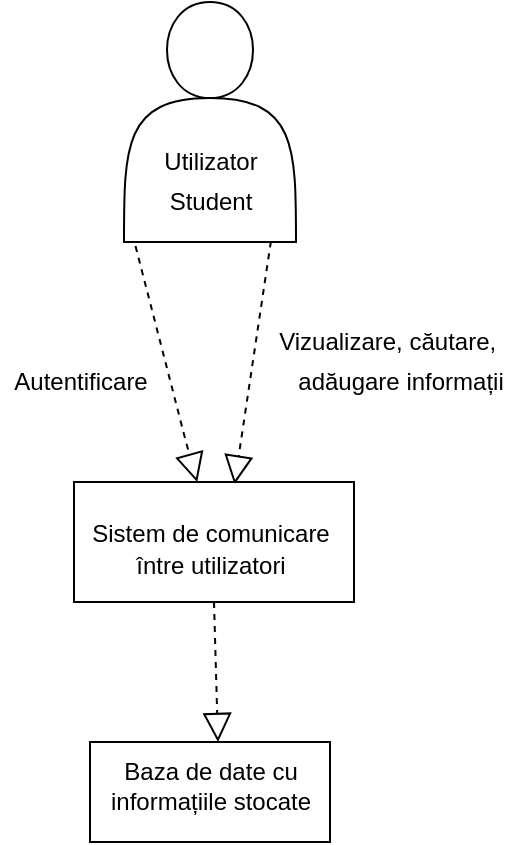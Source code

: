 <mxfile version="12.2.7" type="google" pages="1"><diagram id="r6vWjEZynARigfMeo6RU" name="Page-1"><mxGraphModel dx="1006" dy="1621" grid="1" gridSize="10" guides="1" tooltips="1" connect="1" arrows="1" fold="1" page="1" pageScale="1" pageWidth="827" pageHeight="1169" math="0" shadow="0"><root><mxCell id="0"/><mxCell id="1" parent="0"/><mxCell id="lmoFJsOrD1l6qGAXfMpC-7" value="" style="shape=actor;whiteSpace=wrap;html=1;" parent="1" vertex="1"><mxGeometry x="345" y="-1080" width="86" height="120" as="geometry"/></mxCell><mxCell id="lmoFJsOrD1l6qGAXfMpC-15" value="Autentificare" style="text;html=1;resizable=0;autosize=1;align=center;verticalAlign=middle;points=[];fillColor=none;strokeColor=none;rounded=0;" parent="1" vertex="1"><mxGeometry x="283" y="-900" width="80" height="20" as="geometry"/></mxCell><mxCell id="lmoFJsOrD1l6qGAXfMpC-17" value="" style="endArrow=block;dashed=1;endFill=0;endSize=12;html=1;exitX=0.067;exitY=1.017;exitDx=0;exitDy=0;exitPerimeter=0;" parent="1" source="lmoFJsOrD1l6qGAXfMpC-7" target="lmoFJsOrD1l6qGAXfMpC-20" edge="1"><mxGeometry width="160" relative="1" as="geometry"><mxPoint x="376" y="-910" as="sourcePoint"/><mxPoint x="382.545" y="-830" as="targetPoint"/><Array as="points"><mxPoint x="376" y="-860"/></Array></mxGeometry></mxCell><mxCell id="lmoFJsOrD1l6qGAXfMpC-18" value="" style="endArrow=block;dashed=1;endFill=0;endSize=12;html=1;entryX=0.573;entryY=0.02;entryDx=0;entryDy=0;entryPerimeter=0;exitX=0.854;exitY=0.998;exitDx=0;exitDy=0;exitPerimeter=0;" parent="1" target="lmoFJsOrD1l6qGAXfMpC-20" edge="1" source="lmoFJsOrD1l6qGAXfMpC-7"><mxGeometry width="160" relative="1" as="geometry"><mxPoint x="412.5" y="-940" as="sourcePoint"/><mxPoint x="393" y="-820" as="targetPoint"/></mxGeometry></mxCell><mxCell id="lmoFJsOrD1l6qGAXfMpC-19" value="" style="endArrow=block;dashed=1;endFill=0;endSize=12;html=1;exitX=0.5;exitY=1;exitDx=0;exitDy=0;" parent="1" source="lmoFJsOrD1l6qGAXfMpC-20" edge="1"><mxGeometry width="160" relative="1" as="geometry"><mxPoint x="388" y="-780" as="sourcePoint"/><mxPoint x="392" y="-710" as="targetPoint"/></mxGeometry></mxCell><mxCell id="lmoFJsOrD1l6qGAXfMpC-20" value="" style="rounded=0;whiteSpace=wrap;html=1;" parent="1" vertex="1"><mxGeometry x="320" y="-840" width="140" height="60" as="geometry"/></mxCell><mxCell id="lmoFJsOrD1l6qGAXfMpC-24" value="" style="rounded=0;whiteSpace=wrap;html=1;" parent="1" vertex="1"><mxGeometry x="328" y="-710" width="120" height="50" as="geometry"/></mxCell><mxCell id="lmoFJsOrD1l6qGAXfMpC-25" value="Sistem de comunicare" style="text;html=1;resizable=0;autosize=1;align=center;verticalAlign=middle;points=[];fillColor=none;strokeColor=none;rounded=0;" parent="1" vertex="1"><mxGeometry x="343" y="-820" width="90" height="12" as="geometry"/></mxCell><mxCell id="lmoFJsOrD1l6qGAXfMpC-26" value="între utilizatori" style="text;html=1;resizable=0;autosize=1;align=center;verticalAlign=middle;points=[];fillColor=none;strokeColor=none;rounded=0;" parent="1" vertex="1"><mxGeometry x="343" y="-808" width="90" height="20" as="geometry"/></mxCell><mxCell id="lmoFJsOrD1l6qGAXfMpC-27" value="Vizualizare, căutare,&amp;nbsp;" style="text;html=1;resizable=0;autosize=1;align=center;verticalAlign=middle;points=[];fillColor=none;strokeColor=none;rounded=0;" parent="1" vertex="1"><mxGeometry x="413" y="-920" width="130" height="20" as="geometry"/></mxCell><mxCell id="lmoFJsOrD1l6qGAXfMpC-28" value="adăugare informații" style="text;html=1;resizable=0;autosize=1;align=center;verticalAlign=middle;points=[];fillColor=none;strokeColor=none;rounded=0;" parent="1" vertex="1"><mxGeometry x="423" y="-900" width="120" height="20" as="geometry"/></mxCell><mxCell id="lmoFJsOrD1l6qGAXfMpC-29" value="Baza de date cu" style="text;html=1;resizable=0;autosize=1;align=center;verticalAlign=middle;points=[];fillColor=none;strokeColor=none;rounded=0;" parent="1" vertex="1"><mxGeometry x="338" y="-705" width="100" height="20" as="geometry"/></mxCell><mxCell id="lmoFJsOrD1l6qGAXfMpC-30" value="informațiile stocate" style="text;html=1;resizable=0;autosize=1;align=center;verticalAlign=middle;points=[];fillColor=none;strokeColor=none;rounded=0;" parent="1" vertex="1"><mxGeometry x="328" y="-690" width="120" height="20" as="geometry"/></mxCell><mxCell id="lmoFJsOrD1l6qGAXfMpC-31" value="Utilizator" style="text;html=1;resizable=0;autosize=1;align=center;verticalAlign=middle;points=[];fillColor=none;strokeColor=none;rounded=0;" parent="1" vertex="1"><mxGeometry x="358" y="-1010" width="60" height="20" as="geometry"/></mxCell><mxCell id="lmoFJsOrD1l6qGAXfMpC-32" value="Student" style="text;html=1;resizable=0;autosize=1;align=center;verticalAlign=middle;points=[];fillColor=none;strokeColor=none;rounded=0;" parent="1" vertex="1"><mxGeometry x="358" y="-990" width="60" height="20" as="geometry"/></mxCell></root></mxGraphModel></diagram></mxfile>